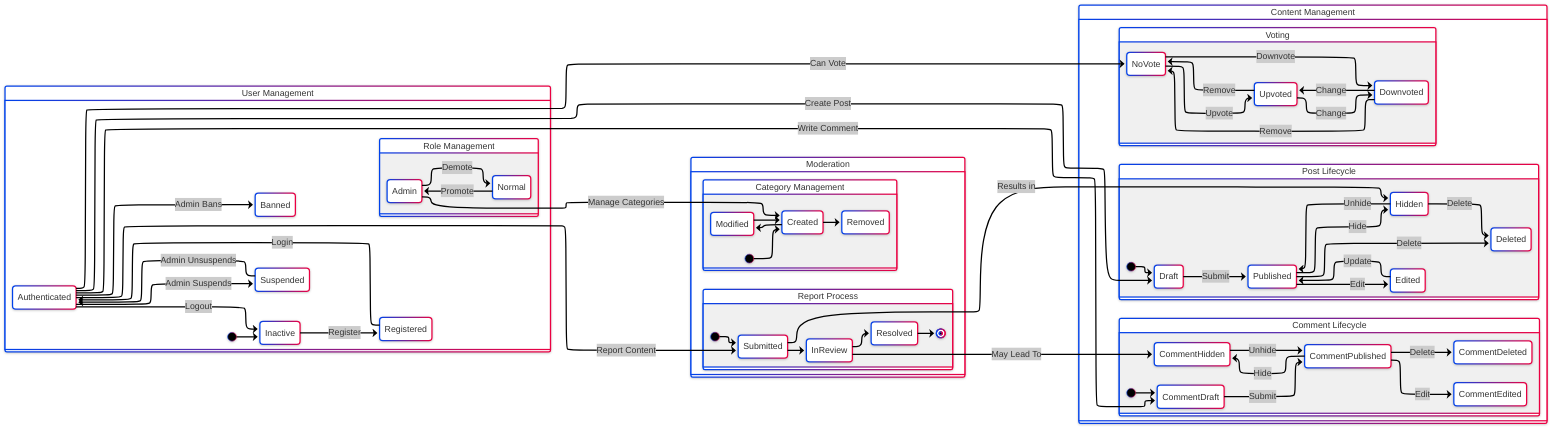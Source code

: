 ---
config:
  theme: neo
  layout: elk
  look: neo
---
stateDiagram
  direction LR
  state UserMgmt {
    direction TB
    [*] --> Inactive
    Inactive --> Registered:Register
    Registered --> Authenticated:Login
    Authenticated --> Inactive:Logout
    Authenticated --> Suspended:Admin Suspends
    Suspended --> Authenticated:Admin Unsuspends
    Authenticated --> Banned:Admin Bans
    state RoleMgmt {
      direction TB
      Normal --> Admin:Promote
      Admin --> Normal:Demote
      Normal
      Admin
    }
  }
  state ContentMgmt {
    direction TB
    state PostLife {
      direction TB
      [*] --> Draft
      Draft --> Published:Submit
      Published --> Edited:Edit
      Edited --> Published:Update
      Published --> Hidden:Hide
      Hidden --> Published:Unhide
      Published --> Deleted:Delete
      Hidden --> Deleted:Delete
[*]      Draft
      Published
      Edited
      Hidden
      Deleted
    }
    state CommentLife {
      direction TB
      [*] --> CommentDraft
      CommentDraft --> CommentPublished:Submit
      CommentPublished --> CommentEdited:Edit
      CommentPublished --> CommentHidden:Hide
      CommentHidden --> CommentPublished:Unhide
      CommentPublished --> CommentDeleted:Delete
[*]      CommentDraft
      CommentPublished
      CommentEdited
      CommentHidden
      CommentDeleted
    }
    state Vote {
      direction TB
      NoVote --> Upvoted:Upvote
      NoVote --> Downvoted:Downvote
      Upvoted --> NoVote:Remove
      Downvoted --> NoVote:Remove
      Upvoted --> Downvoted:Change
      Downvoted --> Upvoted:Change
      NoVote
      Upvoted
      Downvoted
    }
  }
  state Moderation {
    direction TB
    state ReportProcess {
      direction TB
      [*] --> Submitted
      Submitted --> InReview
      InReview --> Resolved
      Resolved --> [*]
[*]      Submitted
      InReview
      Resolved
[*]    }
    state CategoryMgmt {
      direction TB
      [*] --> Created
      Created --> Modified
      Modified --> Created
      Created --> Removed
[*]      Created
      Modified
      Removed
    }
  }
  Authenticated --> Draft:Create Post
  Authenticated --> CommentDraft:Write Comment
  Authenticated --> Submitted:Report Content
  Authenticated --> NoVote:Can Vote
  Submitted --> Hidden:Results in
  InReview --> CommentHidden:May Lead To
  Admin --> Created:Manage Categories
  UserMgmt:User Management
  RoleMgmt:Role Management
  ContentMgmt:Content Management
  PostLife:Post Lifecycle
  CommentLife:Comment Lifecycle
  Vote:Voting
  ReportProcess:Report Process
  CategoryMgmt:Category Management